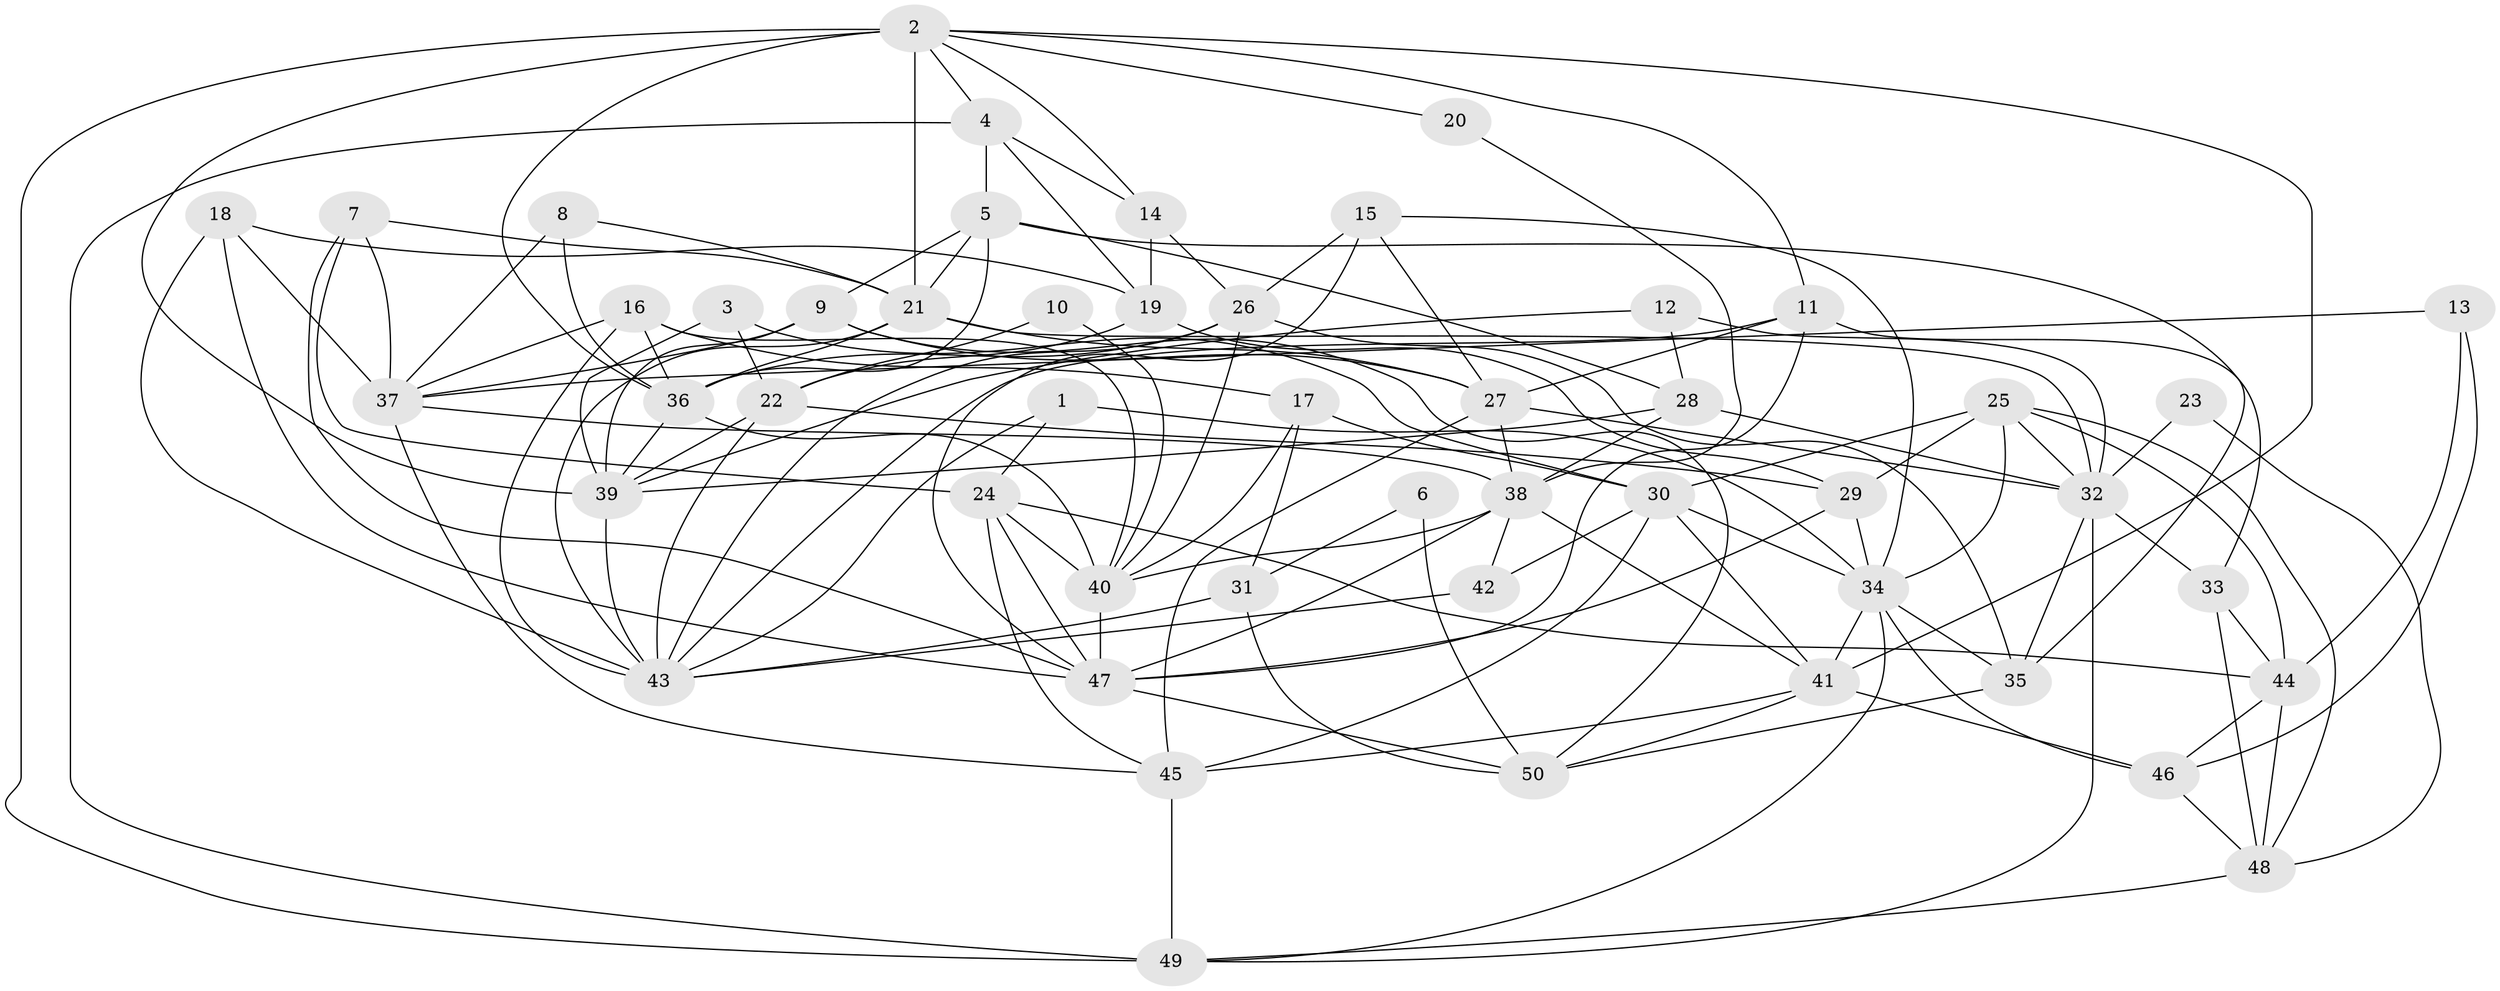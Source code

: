 // original degree distribution, {6: 0.11, 9: 0.02, 3: 0.19, 4: 0.31, 5: 0.17, 2: 0.18, 7: 0.02}
// Generated by graph-tools (version 1.1) at 2025/46/03/06/25 01:46:56]
// undirected, 50 vertices, 137 edges
graph export_dot {
graph [start="1"]
  node [color=gray90,style=filled];
  1;
  2;
  3;
  4;
  5;
  6;
  7;
  8;
  9;
  10;
  11;
  12;
  13;
  14;
  15;
  16;
  17;
  18;
  19;
  20;
  21;
  22;
  23;
  24;
  25;
  26;
  27;
  28;
  29;
  30;
  31;
  32;
  33;
  34;
  35;
  36;
  37;
  38;
  39;
  40;
  41;
  42;
  43;
  44;
  45;
  46;
  47;
  48;
  49;
  50;
  1 -- 24 [weight=1.0];
  1 -- 34 [weight=1.0];
  1 -- 43 [weight=1.0];
  2 -- 4 [weight=1.0];
  2 -- 11 [weight=1.0];
  2 -- 14 [weight=1.0];
  2 -- 20 [weight=1.0];
  2 -- 21 [weight=1.0];
  2 -- 36 [weight=1.0];
  2 -- 39 [weight=2.0];
  2 -- 41 [weight=1.0];
  2 -- 49 [weight=2.0];
  3 -- 22 [weight=1.0];
  3 -- 30 [weight=1.0];
  3 -- 39 [weight=2.0];
  4 -- 5 [weight=1.0];
  4 -- 14 [weight=1.0];
  4 -- 19 [weight=1.0];
  4 -- 49 [weight=1.0];
  5 -- 9 [weight=1.0];
  5 -- 21 [weight=1.0];
  5 -- 28 [weight=1.0];
  5 -- 35 [weight=1.0];
  5 -- 36 [weight=1.0];
  6 -- 31 [weight=1.0];
  6 -- 50 [weight=1.0];
  7 -- 21 [weight=1.0];
  7 -- 24 [weight=1.0];
  7 -- 37 [weight=1.0];
  7 -- 47 [weight=1.0];
  8 -- 21 [weight=1.0];
  8 -- 36 [weight=1.0];
  8 -- 37 [weight=1.0];
  9 -- 27 [weight=1.0];
  9 -- 37 [weight=1.0];
  9 -- 39 [weight=1.0];
  9 -- 50 [weight=1.0];
  10 -- 22 [weight=1.0];
  10 -- 40 [weight=1.0];
  11 -- 27 [weight=1.0];
  11 -- 33 [weight=1.0];
  11 -- 43 [weight=1.0];
  11 -- 47 [weight=1.0];
  12 -- 28 [weight=1.0];
  12 -- 32 [weight=1.0];
  12 -- 39 [weight=1.0];
  13 -- 37 [weight=1.0];
  13 -- 44 [weight=1.0];
  13 -- 46 [weight=1.0];
  14 -- 19 [weight=2.0];
  14 -- 26 [weight=1.0];
  15 -- 26 [weight=1.0];
  15 -- 27 [weight=1.0];
  15 -- 34 [weight=1.0];
  15 -- 47 [weight=1.0];
  16 -- 17 [weight=1.0];
  16 -- 36 [weight=2.0];
  16 -- 37 [weight=1.0];
  16 -- 40 [weight=1.0];
  16 -- 43 [weight=1.0];
  17 -- 30 [weight=1.0];
  17 -- 31 [weight=1.0];
  17 -- 40 [weight=1.0];
  18 -- 19 [weight=1.0];
  18 -- 37 [weight=1.0];
  18 -- 43 [weight=1.0];
  18 -- 47 [weight=1.0];
  19 -- 22 [weight=1.0];
  19 -- 29 [weight=1.0];
  20 -- 38 [weight=1.0];
  21 -- 27 [weight=1.0];
  21 -- 32 [weight=1.0];
  21 -- 36 [weight=1.0];
  21 -- 43 [weight=1.0];
  22 -- 29 [weight=1.0];
  22 -- 39 [weight=1.0];
  22 -- 43 [weight=1.0];
  23 -- 32 [weight=1.0];
  23 -- 48 [weight=1.0];
  24 -- 40 [weight=1.0];
  24 -- 44 [weight=1.0];
  24 -- 45 [weight=1.0];
  24 -- 47 [weight=1.0];
  25 -- 29 [weight=1.0];
  25 -- 30 [weight=1.0];
  25 -- 32 [weight=1.0];
  25 -- 34 [weight=1.0];
  25 -- 44 [weight=1.0];
  25 -- 48 [weight=1.0];
  26 -- 35 [weight=1.0];
  26 -- 36 [weight=1.0];
  26 -- 40 [weight=1.0];
  26 -- 43 [weight=1.0];
  27 -- 32 [weight=1.0];
  27 -- 38 [weight=1.0];
  27 -- 45 [weight=1.0];
  28 -- 32 [weight=1.0];
  28 -- 38 [weight=1.0];
  28 -- 39 [weight=1.0];
  29 -- 34 [weight=1.0];
  29 -- 47 [weight=1.0];
  30 -- 34 [weight=1.0];
  30 -- 41 [weight=1.0];
  30 -- 42 [weight=2.0];
  30 -- 45 [weight=1.0];
  31 -- 43 [weight=1.0];
  31 -- 50 [weight=1.0];
  32 -- 33 [weight=1.0];
  32 -- 35 [weight=1.0];
  32 -- 49 [weight=1.0];
  33 -- 44 [weight=1.0];
  33 -- 48 [weight=1.0];
  34 -- 35 [weight=1.0];
  34 -- 41 [weight=1.0];
  34 -- 46 [weight=1.0];
  34 -- 49 [weight=1.0];
  35 -- 50 [weight=1.0];
  36 -- 39 [weight=1.0];
  36 -- 40 [weight=1.0];
  37 -- 38 [weight=1.0];
  37 -- 45 [weight=1.0];
  38 -- 40 [weight=1.0];
  38 -- 41 [weight=1.0];
  38 -- 42 [weight=1.0];
  38 -- 47 [weight=1.0];
  39 -- 43 [weight=2.0];
  40 -- 47 [weight=1.0];
  41 -- 45 [weight=1.0];
  41 -- 46 [weight=1.0];
  41 -- 50 [weight=1.0];
  42 -- 43 [weight=2.0];
  44 -- 46 [weight=2.0];
  44 -- 48 [weight=1.0];
  45 -- 49 [weight=1.0];
  46 -- 48 [weight=1.0];
  47 -- 50 [weight=1.0];
  48 -- 49 [weight=1.0];
}

